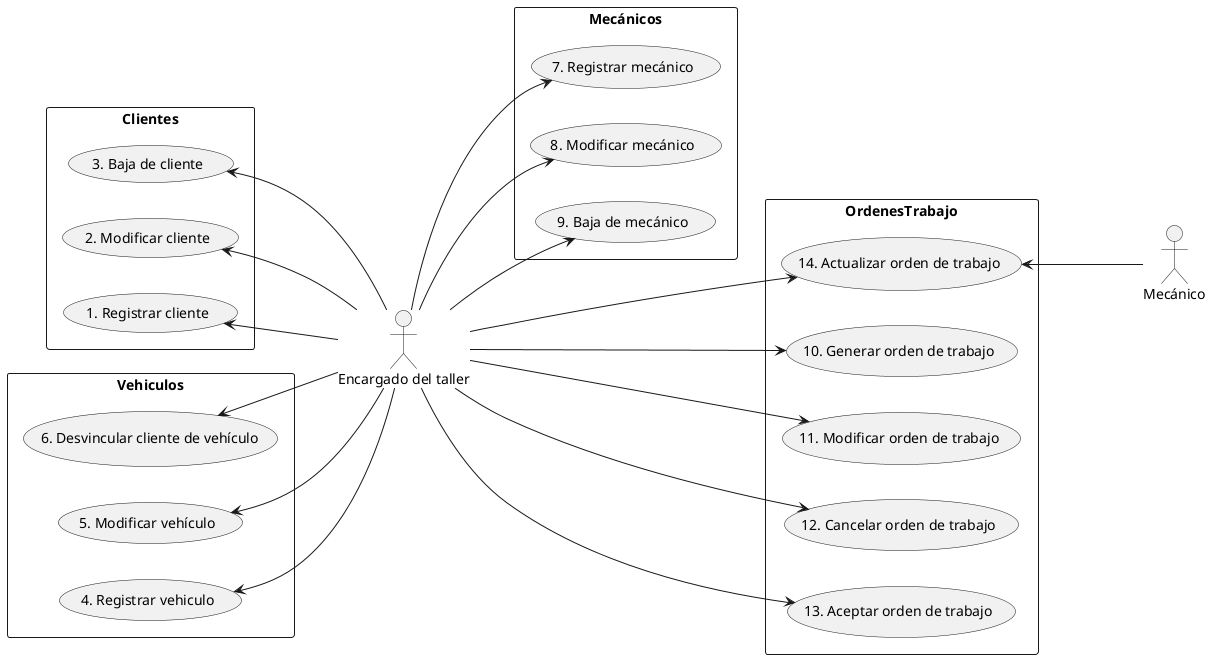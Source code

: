 @startuml

left to right direction

actor "Encargado del taller" as enc
actor "Mecánico" as mec

rectangle Clientes {
    usecase "1. Registrar cliente" as uc1
    usecase "2. Modificar cliente" as uc2
    usecase "3. Baja de cliente" as uc3
}

rectangle Vehiculos {
    usecase "4. Registrar vehiculo" as uc4
    usecase "5. Modificar vehículo" as uc5
    usecase "6. Desvincular cliente de vehículo" as uc6
}

rectangle Mecánicos {
    usecase "7. Registrar mecánico" as uc7
    usecase "8. Modificar mecánico" as uc8
    usecase "9. Baja de mecánico" as uc9
}

rectangle OrdenesTrabajo {
    usecase "10. Generar orden de trabajo" as uc10
    usecase "11. Modificar orden de trabajo" as uc11
    usecase "12. Cancelar orden de trabajo" as uc12
    usecase "13. Aceptar orden de trabajo" as uc13
    usecase "14. Actualizar orden de trabajo" as uc14
}

enc -up-> uc1
enc -up-> uc2
enc -up-> uc3

enc -up-> uc4
enc -up-> uc5
enc -up-> uc6

enc --> uc7
enc --> uc8
enc --> uc9

enc ---> uc10
enc ---> uc11
enc ---> uc12
enc ---> uc13
enc ---> uc14 

mec -up--> uc14

@enduml
